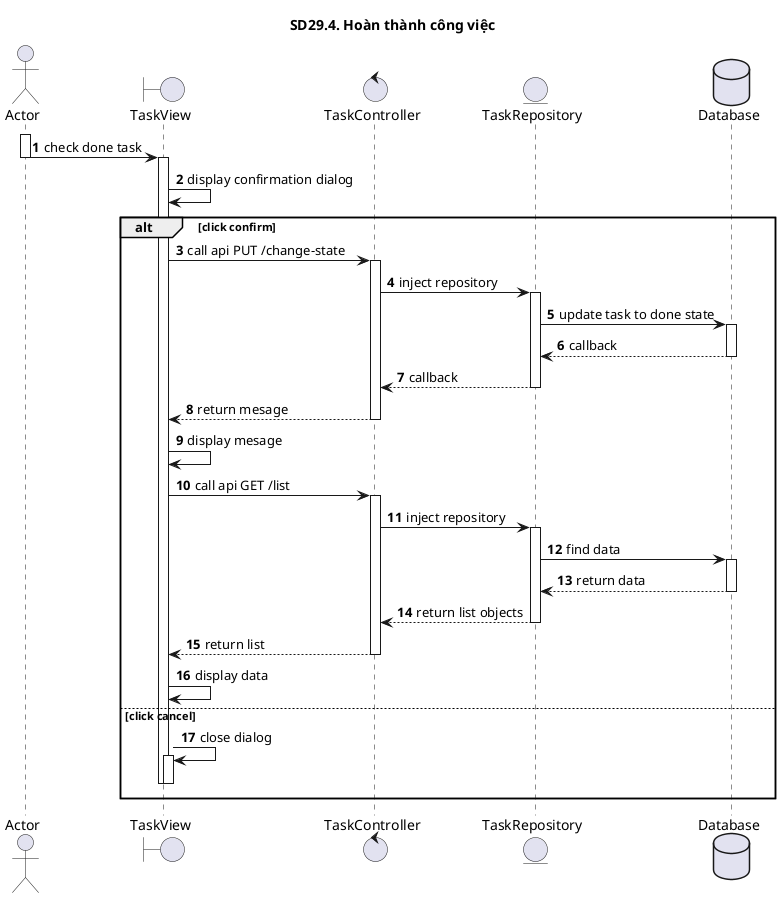 @startuml SQ
autonumber
title SD29.4. Hoàn thành công việc
actor "Actor" as actor
boundary "TaskView" as view
control "TaskController" as controller
entity "TaskRepository" as model
database "Database" as database
activate actor
actor -> view : check done task
deactivate actor
activate view
view -> view: display confirmation dialog
alt click confirm
view -> controller : call api PUT /change-state
activate controller
controller -> model : inject repository
activate model
model -> database : update task to done state
activate database
database --> model : callback
deactivate database
model --> controller : callback
deactivate model
controller --> view : return mesage
deactivate controller
view -> view: display mesage
view -> controller: call api GET /list
activate controller
controller -> model: inject repository
activate model
model -> database: find data
activate database
database --> model: return data
deactivate database
model --> controller: return list objects
deactivate model
controller --> view: return list
deactivate controller
view -> view: display data
else click cancel
view -> view: close dialog
activate view
deactivate view
deactivate view
end
@enduml